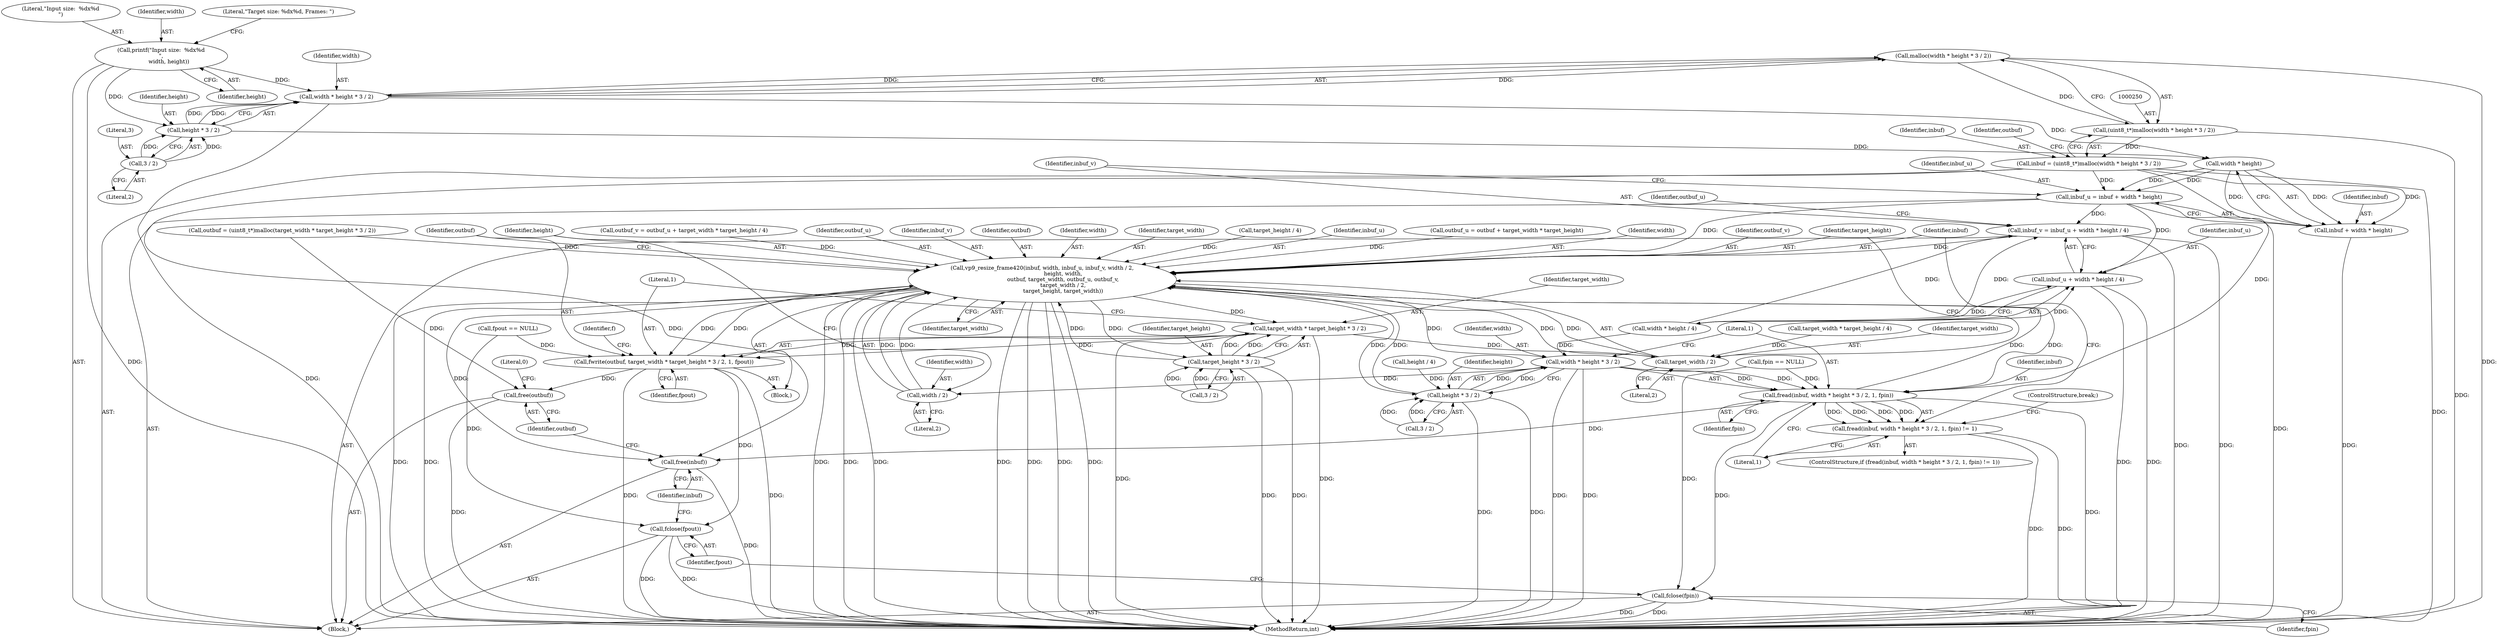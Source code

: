 digraph "0_Android_5a9753fca56f0eeb9f61e342b2fccffc364f9426_4@API" {
"1000251" [label="(Call,malloc(width * height * 3 / 2))"];
"1000252" [label="(Call,width * height * 3 / 2)"];
"1000229" [label="(Call,printf(\"Input size:  %dx%d\n\",\n         width, height))"];
"1000254" [label="(Call,height * 3 / 2)"];
"1000256" [label="(Call,3 / 2)"];
"1000249" [label="(Call,(uint8_t*)malloc(width * height * 3 / 2))"];
"1000247" [label="(Call,inbuf = (uint8_t*)malloc(width * height * 3 / 2))"];
"1000271" [label="(Call,inbuf_u = inbuf + width * height)"];
"1000278" [label="(Call,inbuf_v = inbuf_u + width * height / 4)"];
"1000326" [label="(Call,vp9_resize_frame420(inbuf, width, inbuf_u, inbuf_v, width / 2,\n                        height, width,\n                        outbuf, target_width, outbuf_u, outbuf_v,\n                        target_width / 2,\n                        target_height, target_width))"];
"1000313" [label="(Call,fread(inbuf, width * height * 3 / 2, 1, fpin))"];
"1000312" [label="(Call,fread(inbuf, width * height * 3 / 2, 1, fpin) != 1)"];
"1000361" [label="(Call,fclose(fpin))"];
"1000365" [label="(Call,free(inbuf))"];
"1000315" [label="(Call,width * height * 3 / 2)"];
"1000331" [label="(Call,width / 2)"];
"1000317" [label="(Call,height * 3 / 2)"];
"1000345" [label="(Call,fwrite(outbuf, target_width * target_height * 3 / 2, 1, fpout))"];
"1000363" [label="(Call,fclose(fpout))"];
"1000367" [label="(Call,free(outbuf))"];
"1000347" [label="(Call,target_width * target_height * 3 / 2)"];
"1000340" [label="(Call,target_width / 2)"];
"1000349" [label="(Call,target_height * 3 / 2)"];
"1000280" [label="(Call,inbuf_u + width * height / 4)"];
"1000273" [label="(Call,inbuf + width * height)"];
"1000325" [label="(ControlStructure,break;)"];
"1000298" [label="(Call,target_width * target_height / 4)"];
"1000362" [label="(Identifier,fpin)"];
"1000317" [label="(Call,height * 3 / 2)"];
"1000273" [label="(Call,inbuf + width * height)"];
"1000340" [label="(Call,target_width / 2)"];
"1000272" [label="(Identifier,inbuf_u)"];
"1000230" [label="(Literal,\"Input size:  %dx%d\n\")"];
"1000368" [label="(Identifier,outbuf)"];
"1000322" [label="(Literal,1)"];
"1000275" [label="(Call,width * height)"];
"1000345" [label="(Call,fwrite(outbuf, target_width * target_height * 3 / 2, 1, fpout))"];
"1000247" [label="(Call,inbuf = (uint8_t*)malloc(width * height * 3 / 2))"];
"1000103" [label="(Block,)"];
"1000341" [label="(Identifier,target_width)"];
"1000339" [label="(Identifier,outbuf_v)"];
"1000343" [label="(Identifier,target_height)"];
"1000255" [label="(Identifier,height)"];
"1000294" [label="(Call,outbuf_v = outbuf_u + target_width * target_height / 4)"];
"1000284" [label="(Call,height / 4)"];
"1000232" [label="(Identifier,height)"];
"1000338" [label="(Identifier,outbuf_u)"];
"1000346" [label="(Identifier,outbuf)"];
"1000260" [label="(Identifier,outbuf)"];
"1000315" [label="(Call,width * height * 3 / 2)"];
"1000281" [label="(Identifier,inbuf_u)"];
"1000365" [label="(Call,free(inbuf))"];
"1000318" [label="(Identifier,height)"];
"1000282" [label="(Call,width * height / 4)"];
"1000354" [label="(Literal,1)"];
"1000334" [label="(Identifier,height)"];
"1000251" [label="(Call,malloc(width * height * 3 / 2))"];
"1000205" [label="(Call,fpout == NULL)"];
"1000364" [label="(Identifier,fpout)"];
"1000256" [label="(Call,3 / 2)"];
"1000349" [label="(Call,target_height * 3 / 2)"];
"1000351" [label="(Call,3 / 2)"];
"1000249" [label="(Call,(uint8_t*)malloc(width * height * 3 / 2))"];
"1000330" [label="(Identifier,inbuf_v)"];
"1000288" [label="(Identifier,outbuf_u)"];
"1000278" [label="(Call,inbuf_v = inbuf_u + width * height / 4)"];
"1000258" [label="(Literal,2)"];
"1000344" [label="(Identifier,target_width)"];
"1000347" [label="(Call,target_width * target_height * 3 / 2)"];
"1000366" [label="(Identifier,inbuf)"];
"1000312" [label="(Call,fread(inbuf, width * height * 3 / 2, 1, fpin) != 1)"];
"1000229" [label="(Call,printf(\"Input size:  %dx%d\n\",\n         width, height))"];
"1000332" [label="(Identifier,width)"];
"1000252" [label="(Call,width * height * 3 / 2)"];
"1000316" [label="(Identifier,width)"];
"1000311" [label="(ControlStructure,if (fread(inbuf, width * height * 3 / 2, 1, fpin) != 1))"];
"1000314" [label="(Identifier,inbuf)"];
"1000326" [label="(Call,vp9_resize_frame420(inbuf, width, inbuf_u, inbuf_v, width / 2,\n                        height, width,\n                        outbuf, target_width, outbuf_u, outbuf_v,\n                        target_width / 2,\n                        target_height, target_width))"];
"1000248" [label="(Identifier,inbuf)"];
"1000189" [label="(Call,fpin == NULL)"];
"1000231" [label="(Identifier,width)"];
"1000361" [label="(Call,fclose(fpin))"];
"1000327" [label="(Identifier,inbuf)"];
"1000259" [label="(Call,outbuf = (uint8_t*)malloc(target_width * target_height * 3 / 2))"];
"1000336" [label="(Identifier,outbuf)"];
"1000328" [label="(Identifier,width)"];
"1000342" [label="(Literal,2)"];
"1000337" [label="(Identifier,target_width)"];
"1000280" [label="(Call,inbuf_u + width * height / 4)"];
"1000370" [label="(Literal,0)"];
"1000257" [label="(Literal,3)"];
"1000300" [label="(Call,target_height / 4)"];
"1000350" [label="(Identifier,target_height)"];
"1000323" [label="(Identifier,fpin)"];
"1000271" [label="(Call,inbuf_u = inbuf + width * height)"];
"1000333" [label="(Literal,2)"];
"1000329" [label="(Identifier,inbuf_u)"];
"1000279" [label="(Identifier,inbuf_v)"];
"1000355" [label="(Identifier,fpout)"];
"1000274" [label="(Identifier,inbuf)"];
"1000367" [label="(Call,free(outbuf))"];
"1000357" [label="(Identifier,f)"];
"1000234" [label="(Literal,\"Target size: %dx%d, Frames: \")"];
"1000313" [label="(Call,fread(inbuf, width * height * 3 / 2, 1, fpin))"];
"1000287" [label="(Call,outbuf_u = outbuf + target_width * target_height)"];
"1000310" [label="(Block,)"];
"1000371" [label="(MethodReturn,int)"];
"1000331" [label="(Call,width / 2)"];
"1000253" [label="(Identifier,width)"];
"1000363" [label="(Call,fclose(fpout))"];
"1000319" [label="(Call,3 / 2)"];
"1000254" [label="(Call,height * 3 / 2)"];
"1000324" [label="(Literal,1)"];
"1000335" [label="(Identifier,width)"];
"1000348" [label="(Identifier,target_width)"];
"1000251" -> "1000249"  [label="AST: "];
"1000251" -> "1000252"  [label="CFG: "];
"1000252" -> "1000251"  [label="AST: "];
"1000249" -> "1000251"  [label="CFG: "];
"1000251" -> "1000371"  [label="DDG: "];
"1000251" -> "1000249"  [label="DDG: "];
"1000252" -> "1000251"  [label="DDG: "];
"1000252" -> "1000251"  [label="DDG: "];
"1000252" -> "1000254"  [label="CFG: "];
"1000253" -> "1000252"  [label="AST: "];
"1000254" -> "1000252"  [label="AST: "];
"1000252" -> "1000371"  [label="DDG: "];
"1000229" -> "1000252"  [label="DDG: "];
"1000254" -> "1000252"  [label="DDG: "];
"1000254" -> "1000252"  [label="DDG: "];
"1000252" -> "1000275"  [label="DDG: "];
"1000229" -> "1000103"  [label="AST: "];
"1000229" -> "1000232"  [label="CFG: "];
"1000230" -> "1000229"  [label="AST: "];
"1000231" -> "1000229"  [label="AST: "];
"1000232" -> "1000229"  [label="AST: "];
"1000234" -> "1000229"  [label="CFG: "];
"1000229" -> "1000371"  [label="DDG: "];
"1000229" -> "1000254"  [label="DDG: "];
"1000254" -> "1000256"  [label="CFG: "];
"1000255" -> "1000254"  [label="AST: "];
"1000256" -> "1000254"  [label="AST: "];
"1000256" -> "1000254"  [label="DDG: "];
"1000256" -> "1000254"  [label="DDG: "];
"1000254" -> "1000275"  [label="DDG: "];
"1000256" -> "1000258"  [label="CFG: "];
"1000257" -> "1000256"  [label="AST: "];
"1000258" -> "1000256"  [label="AST: "];
"1000249" -> "1000247"  [label="AST: "];
"1000250" -> "1000249"  [label="AST: "];
"1000247" -> "1000249"  [label="CFG: "];
"1000249" -> "1000371"  [label="DDG: "];
"1000249" -> "1000247"  [label="DDG: "];
"1000247" -> "1000103"  [label="AST: "];
"1000248" -> "1000247"  [label="AST: "];
"1000260" -> "1000247"  [label="CFG: "];
"1000247" -> "1000371"  [label="DDG: "];
"1000247" -> "1000271"  [label="DDG: "];
"1000247" -> "1000273"  [label="DDG: "];
"1000247" -> "1000313"  [label="DDG: "];
"1000247" -> "1000365"  [label="DDG: "];
"1000271" -> "1000103"  [label="AST: "];
"1000271" -> "1000273"  [label="CFG: "];
"1000272" -> "1000271"  [label="AST: "];
"1000273" -> "1000271"  [label="AST: "];
"1000279" -> "1000271"  [label="CFG: "];
"1000271" -> "1000371"  [label="DDG: "];
"1000275" -> "1000271"  [label="DDG: "];
"1000275" -> "1000271"  [label="DDG: "];
"1000271" -> "1000278"  [label="DDG: "];
"1000271" -> "1000280"  [label="DDG: "];
"1000271" -> "1000326"  [label="DDG: "];
"1000278" -> "1000103"  [label="AST: "];
"1000278" -> "1000280"  [label="CFG: "];
"1000279" -> "1000278"  [label="AST: "];
"1000280" -> "1000278"  [label="AST: "];
"1000288" -> "1000278"  [label="CFG: "];
"1000278" -> "1000371"  [label="DDG: "];
"1000278" -> "1000371"  [label="DDG: "];
"1000282" -> "1000278"  [label="DDG: "];
"1000282" -> "1000278"  [label="DDG: "];
"1000278" -> "1000326"  [label="DDG: "];
"1000326" -> "1000310"  [label="AST: "];
"1000326" -> "1000344"  [label="CFG: "];
"1000327" -> "1000326"  [label="AST: "];
"1000328" -> "1000326"  [label="AST: "];
"1000329" -> "1000326"  [label="AST: "];
"1000330" -> "1000326"  [label="AST: "];
"1000331" -> "1000326"  [label="AST: "];
"1000334" -> "1000326"  [label="AST: "];
"1000335" -> "1000326"  [label="AST: "];
"1000336" -> "1000326"  [label="AST: "];
"1000337" -> "1000326"  [label="AST: "];
"1000338" -> "1000326"  [label="AST: "];
"1000339" -> "1000326"  [label="AST: "];
"1000340" -> "1000326"  [label="AST: "];
"1000343" -> "1000326"  [label="AST: "];
"1000344" -> "1000326"  [label="AST: "];
"1000346" -> "1000326"  [label="CFG: "];
"1000326" -> "1000371"  [label="DDG: "];
"1000326" -> "1000371"  [label="DDG: "];
"1000326" -> "1000371"  [label="DDG: "];
"1000326" -> "1000371"  [label="DDG: "];
"1000326" -> "1000371"  [label="DDG: "];
"1000326" -> "1000371"  [label="DDG: "];
"1000326" -> "1000371"  [label="DDG: "];
"1000326" -> "1000371"  [label="DDG: "];
"1000326" -> "1000371"  [label="DDG: "];
"1000326" -> "1000313"  [label="DDG: "];
"1000326" -> "1000315"  [label="DDG: "];
"1000326" -> "1000317"  [label="DDG: "];
"1000313" -> "1000326"  [label="DDG: "];
"1000331" -> "1000326"  [label="DDG: "];
"1000331" -> "1000326"  [label="DDG: "];
"1000317" -> "1000326"  [label="DDG: "];
"1000345" -> "1000326"  [label="DDG: "];
"1000259" -> "1000326"  [label="DDG: "];
"1000340" -> "1000326"  [label="DDG: "];
"1000340" -> "1000326"  [label="DDG: "];
"1000287" -> "1000326"  [label="DDG: "];
"1000294" -> "1000326"  [label="DDG: "];
"1000300" -> "1000326"  [label="DDG: "];
"1000349" -> "1000326"  [label="DDG: "];
"1000326" -> "1000345"  [label="DDG: "];
"1000326" -> "1000347"  [label="DDG: "];
"1000326" -> "1000349"  [label="DDG: "];
"1000326" -> "1000365"  [label="DDG: "];
"1000313" -> "1000312"  [label="AST: "];
"1000313" -> "1000323"  [label="CFG: "];
"1000314" -> "1000313"  [label="AST: "];
"1000315" -> "1000313"  [label="AST: "];
"1000322" -> "1000313"  [label="AST: "];
"1000323" -> "1000313"  [label="AST: "];
"1000324" -> "1000313"  [label="CFG: "];
"1000313" -> "1000371"  [label="DDG: "];
"1000313" -> "1000312"  [label="DDG: "];
"1000313" -> "1000312"  [label="DDG: "];
"1000313" -> "1000312"  [label="DDG: "];
"1000313" -> "1000312"  [label="DDG: "];
"1000315" -> "1000313"  [label="DDG: "];
"1000315" -> "1000313"  [label="DDG: "];
"1000189" -> "1000313"  [label="DDG: "];
"1000313" -> "1000361"  [label="DDG: "];
"1000313" -> "1000365"  [label="DDG: "];
"1000312" -> "1000311"  [label="AST: "];
"1000312" -> "1000324"  [label="CFG: "];
"1000324" -> "1000312"  [label="AST: "];
"1000325" -> "1000312"  [label="CFG: "];
"1000327" -> "1000312"  [label="CFG: "];
"1000312" -> "1000371"  [label="DDG: "];
"1000312" -> "1000371"  [label="DDG: "];
"1000361" -> "1000103"  [label="AST: "];
"1000361" -> "1000362"  [label="CFG: "];
"1000362" -> "1000361"  [label="AST: "];
"1000364" -> "1000361"  [label="CFG: "];
"1000361" -> "1000371"  [label="DDG: "];
"1000361" -> "1000371"  [label="DDG: "];
"1000189" -> "1000361"  [label="DDG: "];
"1000365" -> "1000103"  [label="AST: "];
"1000365" -> "1000366"  [label="CFG: "];
"1000366" -> "1000365"  [label="AST: "];
"1000368" -> "1000365"  [label="CFG: "];
"1000365" -> "1000371"  [label="DDG: "];
"1000315" -> "1000317"  [label="CFG: "];
"1000316" -> "1000315"  [label="AST: "];
"1000317" -> "1000315"  [label="AST: "];
"1000322" -> "1000315"  [label="CFG: "];
"1000315" -> "1000371"  [label="DDG: "];
"1000315" -> "1000371"  [label="DDG: "];
"1000282" -> "1000315"  [label="DDG: "];
"1000317" -> "1000315"  [label="DDG: "];
"1000317" -> "1000315"  [label="DDG: "];
"1000315" -> "1000331"  [label="DDG: "];
"1000331" -> "1000333"  [label="CFG: "];
"1000332" -> "1000331"  [label="AST: "];
"1000333" -> "1000331"  [label="AST: "];
"1000334" -> "1000331"  [label="CFG: "];
"1000317" -> "1000319"  [label="CFG: "];
"1000318" -> "1000317"  [label="AST: "];
"1000319" -> "1000317"  [label="AST: "];
"1000317" -> "1000371"  [label="DDG: "];
"1000317" -> "1000371"  [label="DDG: "];
"1000284" -> "1000317"  [label="DDG: "];
"1000319" -> "1000317"  [label="DDG: "];
"1000319" -> "1000317"  [label="DDG: "];
"1000345" -> "1000310"  [label="AST: "];
"1000345" -> "1000355"  [label="CFG: "];
"1000346" -> "1000345"  [label="AST: "];
"1000347" -> "1000345"  [label="AST: "];
"1000354" -> "1000345"  [label="AST: "];
"1000355" -> "1000345"  [label="AST: "];
"1000357" -> "1000345"  [label="CFG: "];
"1000345" -> "1000371"  [label="DDG: "];
"1000345" -> "1000371"  [label="DDG: "];
"1000347" -> "1000345"  [label="DDG: "];
"1000347" -> "1000345"  [label="DDG: "];
"1000205" -> "1000345"  [label="DDG: "];
"1000345" -> "1000363"  [label="DDG: "];
"1000345" -> "1000367"  [label="DDG: "];
"1000363" -> "1000103"  [label="AST: "];
"1000363" -> "1000364"  [label="CFG: "];
"1000364" -> "1000363"  [label="AST: "];
"1000366" -> "1000363"  [label="CFG: "];
"1000363" -> "1000371"  [label="DDG: "];
"1000363" -> "1000371"  [label="DDG: "];
"1000205" -> "1000363"  [label="DDG: "];
"1000367" -> "1000103"  [label="AST: "];
"1000367" -> "1000368"  [label="CFG: "];
"1000368" -> "1000367"  [label="AST: "];
"1000370" -> "1000367"  [label="CFG: "];
"1000367" -> "1000371"  [label="DDG: "];
"1000259" -> "1000367"  [label="DDG: "];
"1000347" -> "1000349"  [label="CFG: "];
"1000348" -> "1000347"  [label="AST: "];
"1000349" -> "1000347"  [label="AST: "];
"1000354" -> "1000347"  [label="CFG: "];
"1000347" -> "1000371"  [label="DDG: "];
"1000347" -> "1000371"  [label="DDG: "];
"1000347" -> "1000340"  [label="DDG: "];
"1000349" -> "1000347"  [label="DDG: "];
"1000349" -> "1000347"  [label="DDG: "];
"1000340" -> "1000342"  [label="CFG: "];
"1000341" -> "1000340"  [label="AST: "];
"1000342" -> "1000340"  [label="AST: "];
"1000343" -> "1000340"  [label="CFG: "];
"1000298" -> "1000340"  [label="DDG: "];
"1000349" -> "1000351"  [label="CFG: "];
"1000350" -> "1000349"  [label="AST: "];
"1000351" -> "1000349"  [label="AST: "];
"1000349" -> "1000371"  [label="DDG: "];
"1000349" -> "1000371"  [label="DDG: "];
"1000351" -> "1000349"  [label="DDG: "];
"1000351" -> "1000349"  [label="DDG: "];
"1000280" -> "1000282"  [label="CFG: "];
"1000281" -> "1000280"  [label="AST: "];
"1000282" -> "1000280"  [label="AST: "];
"1000280" -> "1000371"  [label="DDG: "];
"1000280" -> "1000371"  [label="DDG: "];
"1000282" -> "1000280"  [label="DDG: "];
"1000282" -> "1000280"  [label="DDG: "];
"1000273" -> "1000275"  [label="CFG: "];
"1000274" -> "1000273"  [label="AST: "];
"1000275" -> "1000273"  [label="AST: "];
"1000273" -> "1000371"  [label="DDG: "];
"1000275" -> "1000273"  [label="DDG: "];
"1000275" -> "1000273"  [label="DDG: "];
}
